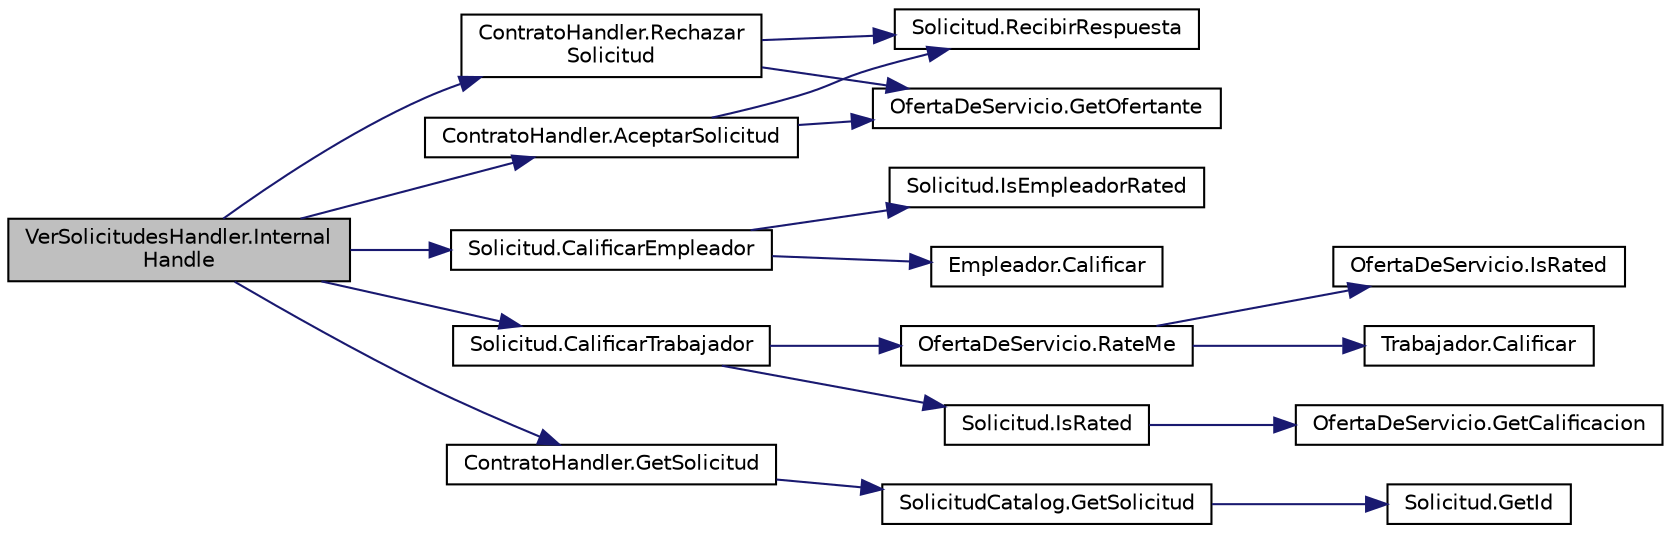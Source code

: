 digraph "VerSolicitudesHandler.InternalHandle"
{
 // INTERACTIVE_SVG=YES
 // LATEX_PDF_SIZE
  edge [fontname="Helvetica",fontsize="10",labelfontname="Helvetica",labelfontsize="10"];
  node [fontname="Helvetica",fontsize="10",shape=record];
  rankdir="LR";
  Node1 [label="VerSolicitudesHandler.Internal\lHandle",height=0.2,width=0.4,color="black", fillcolor="grey75", style="filled", fontcolor="black",tooltip="Procesa el mensaje \"Categorias\" y retorna true; retorna false en caso contrario."];
  Node1 -> Node2 [color="midnightblue",fontsize="10",style="solid",fontname="Helvetica"];
  Node2 [label="ContratoHandler.AceptarSolicitud",height=0.2,width=0.4,color="black", fillcolor="white", style="filled",URL="$classContratoHandler.html#aede7ccf40d71e2f9f2563103a6ebc4d8",tooltip="Método para aceptar una solicitud."];
  Node2 -> Node3 [color="midnightblue",fontsize="10",style="solid",fontname="Helvetica"];
  Node3 [label="OfertaDeServicio.GetOfertante",height=0.2,width=0.4,color="black", fillcolor="white", style="filled",URL="$classOfertaDeServicio.html#a4a09784460eaf5e604621fb77e157eff",tooltip="Método para obtener NickName de Ofertante."];
  Node2 -> Node4 [color="midnightblue",fontsize="10",style="solid",fontname="Helvetica"];
  Node4 [label="Solicitud.RecibirRespuesta",height=0.2,width=0.4,color="black", fillcolor="white", style="filled",URL="$classSolicitud.html#a0b8fe23fefe4d1fa1ff6c9d054d51631",tooltip="Método para conocer el estado de una oferta"];
  Node1 -> Node5 [color="midnightblue",fontsize="10",style="solid",fontname="Helvetica"];
  Node5 [label="Solicitud.CalificarEmpleador",height=0.2,width=0.4,color="black", fillcolor="white", style="filled",URL="$classSolicitud.html#a8dd1d381715fbd07200803853b18a782",tooltip="Método para calificar un empleador."];
  Node5 -> Node6 [color="midnightblue",fontsize="10",style="solid",fontname="Helvetica"];
  Node6 [label="Empleador.Calificar",height=0.2,width=0.4,color="black", fillcolor="white", style="filled",URL="$classEmpleador.html#a369cfc477afd79472189f923a1ac4700",tooltip="Método para calificar un usuario."];
  Node5 -> Node7 [color="midnightblue",fontsize="10",style="solid",fontname="Helvetica"];
  Node7 [label="Solicitud.IsEmpleadorRated",height=0.2,width=0.4,color="black", fillcolor="white", style="filled",URL="$classSolicitud.html#a5d48584d4ec962295b4602c4f2229f30",tooltip="Método para conocer si un empleador fue calificado."];
  Node1 -> Node8 [color="midnightblue",fontsize="10",style="solid",fontname="Helvetica"];
  Node8 [label="Solicitud.CalificarTrabajador",height=0.2,width=0.4,color="black", fillcolor="white", style="filled",URL="$classSolicitud.html#a9e4791332407be38cded2c602eaabe4c",tooltip="Método para calificar un trabajador."];
  Node8 -> Node9 [color="midnightblue",fontsize="10",style="solid",fontname="Helvetica"];
  Node9 [label="Solicitud.IsRated",height=0.2,width=0.4,color="black", fillcolor="white", style="filled",URL="$classSolicitud.html#a8349db017e45ee12e6fbcd60a85b503e",tooltip="Método para conocer si una oferta fue calificada."];
  Node9 -> Node10 [color="midnightblue",fontsize="10",style="solid",fontname="Helvetica"];
  Node10 [label="OfertaDeServicio.GetCalificacion",height=0.2,width=0.4,color="black", fillcolor="white", style="filled",URL="$classOfertaDeServicio.html#acf974ce3ff084e50fb2ff98bc12c14ce",tooltip="Método para obtener la calificación dada a la oferta tras ser finalizada."];
  Node8 -> Node11 [color="midnightblue",fontsize="10",style="solid",fontname="Helvetica"];
  Node11 [label="OfertaDeServicio.RateMe",height=0.2,width=0.4,color="black", fillcolor="white", style="filled",URL="$classOfertaDeServicio.html#a402115d7767af8bbe973fd0238108710",tooltip="Método para calificar la oferta en cuestión."];
  Node11 -> Node12 [color="midnightblue",fontsize="10",style="solid",fontname="Helvetica"];
  Node12 [label="Trabajador.Calificar",height=0.2,width=0.4,color="black", fillcolor="white", style="filled",URL="$classTrabajador.html#a21bcdccac73ad3736c05ffa90454788d",tooltip="Método para calificar un usuario."];
  Node11 -> Node13 [color="midnightblue",fontsize="10",style="solid",fontname="Helvetica"];
  Node13 [label="OfertaDeServicio.IsRated",height=0.2,width=0.4,color="black", fillcolor="white", style="filled",URL="$classOfertaDeServicio.html#a0159059ce4cf04b435113f767efecf59",tooltip="Método para verificar si fue calificada la oferta."];
  Node1 -> Node14 [color="midnightblue",fontsize="10",style="solid",fontname="Helvetica"];
  Node14 [label="ContratoHandler.GetSolicitud",height=0.2,width=0.4,color="black", fillcolor="white", style="filled",URL="$classContratoHandler.html#a6ed025ef4cfaf9927ead59baec181b6c",tooltip="Método para obtener una solicitud por id"];
  Node14 -> Node15 [color="midnightblue",fontsize="10",style="solid",fontname="Helvetica"];
  Node15 [label="SolicitudCatalog.GetSolicitud",height=0.2,width=0.4,color="black", fillcolor="white", style="filled",URL="$classSolicitudCatalog.html#a174e2a43a0c6ba335b735e6ee0e3ac0c",tooltip="Método para obtener una solicitud por id"];
  Node15 -> Node16 [color="midnightblue",fontsize="10",style="solid",fontname="Helvetica"];
  Node16 [label="Solicitud.GetId",height=0.2,width=0.4,color="black", fillcolor="white", style="filled",URL="$classSolicitud.html#a2d009757c617793c0718de978d3207b9",tooltip="Método para obtener el id de una Solicitud."];
  Node1 -> Node17 [color="midnightblue",fontsize="10",style="solid",fontname="Helvetica"];
  Node17 [label="ContratoHandler.Rechazar\lSolicitud",height=0.2,width=0.4,color="black", fillcolor="white", style="filled",URL="$classContratoHandler.html#a22c683b52c1a747fb0c9f2f1b22974f8",tooltip="Método para rechazar una solicitud."];
  Node17 -> Node3 [color="midnightblue",fontsize="10",style="solid",fontname="Helvetica"];
  Node17 -> Node4 [color="midnightblue",fontsize="10",style="solid",fontname="Helvetica"];
}
